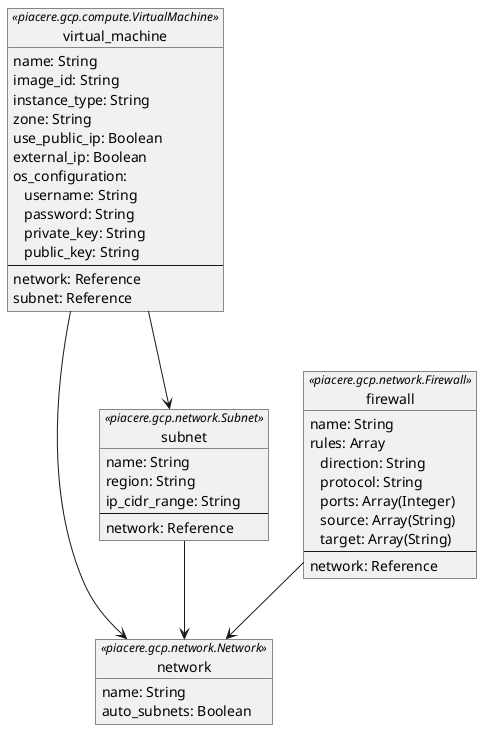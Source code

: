 @startuml integrated

' Design Configuration
skinparam monochrome true
skinparam tabSize 2

object "network" as network <<piacere.gcp.network.Network>> {
    name: String
    auto_subnets: Boolean
}

object "subnet" as subnet <<piacere.gcp.network.Subnet>> {
    name: String
    region: String
    ip_cidr_range: String
    ---
    network: Reference
}

object "firewall" as firewall <<piacere.gcp.network.Firewall>> {
    name: String
    rules: Array
        \t direction: String
        \t protocol: String
        \t ports: Array(Integer)
        \t source: Array(String)
        \t target: Array(String)
    ---
    network: Reference
}

object "virtual_machine" as vm <<piacere.gcp.compute.VirtualMachine>> {
    name: String
    image_id: String
    instance_type: String
    zone: String
    use_public_ip: Boolean
    external_ip: Boolean
    os_configuration:
        \t username: String
        \t password: String
        \t private_key: String
        \t public_key: String
    ---
    network: Reference
    subnet: Reference
}

subnet --> network
firewall --> network
vm --> network
vm --> subnet

@enduml
